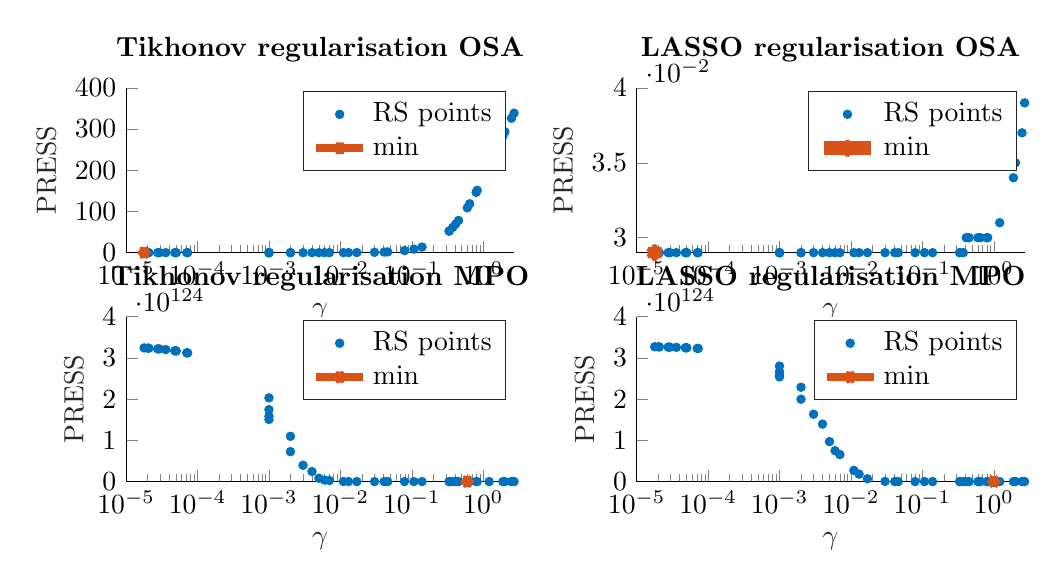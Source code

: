 % This file was created by matlab2tikz.
%
\definecolor{mycolor1}{rgb}{0.0,0.447,0.741}%
\definecolor{mycolor2}{rgb}{0.85,0.325,0.098}%
%
\begin{tikzpicture}

\begin{axis}[%
width=4.927cm,
height=2.093cm,
at={(0cm,2.907cm)},
scale only axis,
xmode=log,
xmin=1e-05,
xmax=2.697,
xminorticks=true,
xlabel style={font=\color{white!15!black}},
xlabel={$\gamma$},
ymin=0,
ymax=400,
ylabel style={font=\color{white!15!black}},
ylabel={PRESS},
axis background/.style={fill=white},
title style={font=\bfseries},
title={Tikhonov regularisation OSA},
axis x line*=bottom,
axis y line*=left,
legend style={legend cell align=left, align=left, draw=white!15!black}
]
\addplot[only marks, mark=*, mark options={}, mark size=1.5pt, color=mycolor1, fill=mycolor1] table[row sep=crcr]{%
x	y\\
0.822	151.464\\
0.046	1.885\\
2.765e-05	0.029\\
0.079	5.013\\
0.0	0.029\\
5.032e-05	0.029\\
1.21	210.902\\
2.084e-05	0.029\\
0.005	0.056\\
0.411	69.484\\
2.019e-05	0.029\\
0.0	0.029\\
0.333	52.421\\
0.041	1.554\\
2.011	293.519\\
0.0	0.029\\
0.007	0.076\\
0.011	0.141\\
7.069e-05	0.029\\
0.002	0.034\\
0.017	0.295\\
0.006	0.069\\
0.001	0.03\\
0.139	13.608\\
0.03	0.848\\
0.0	0.029\\
0.795	146.59\\
1.789e-05	0.029\\
0.107	8.624\\
7.278e-05	0.029\\
0.001	0.03\\
0.001	0.03\\
2.926e-05	0.029\\
0.013	0.18\\
0.598	108.969\\
4.803e-05	0.029\\
0.001	0.03\\
3.597e-05	0.029\\
0.004	0.043\\
2.697	338.607\\
1.882	282.846\\
0.334	52.696\\
0.451	78.225\\
0.0	0.029\\
0.002	0.032\\
0.003	0.038\\
0.646	118.731\\
4.954e-05	0.029\\
0.374	61.326\\
2.481	326.126\\
};
\addlegendentry{RS points}

\addplot [color=mycolor2, line width=3.0pt, draw=none, mark=asterisk, mark options={solid, mycolor2}]
  table[row sep=crcr]{%
1.789e-05	0.029\\
};
\addlegendentry{min}

\end{axis}

\begin{axis}[%
width=4.927cm,
height=2.093cm,
at={(0cm,0cm)},
scale only axis,
xmode=log,
xmin=1e-05,
xmax=2.697,
xminorticks=true,
xlabel style={font=\color{white!15!black}},
xlabel={$\gamma$},
ymin=0,
ymax=4e+124,
ylabel style={font=\color{white!15!black}},
ylabel={PRESS},
axis background/.style={fill=white},
title style={font=\bfseries},
title={Tikhonov regularisation MPO},
axis x line*=bottom,
axis y line*=left,
legend style={legend cell align=left, align=left, draw=white!15!black}
]
\addplot[only marks, mark=*, mark options={}, mark size=1.5pt, color=mycolor1, fill=mycolor1] table[row sep=crcr]{%
x	y\\
0.822	57.853\\
0.046	5.56e+110\\
2.765e-05	3.222e+124\\
0.079	2.152e+101\\
0.0	2.772e+124\\
5.032e-05	3.171e+124\\
1.21	57.894\\
2.084e-05	3.238e+124\\
0.005	8.13e+122\\
0.411	3.538e+16\\
2.019e-05	3.239e+124\\
0.0	2.603e+124\\
0.333	1.002e+35\\
0.041	1.21e+112\\
2.011	57.933\\
0.0	3.055e+124\\
0.007	2.469e+122\\
0.011	1.746e+121\\
7.069e-05	3.126e+124\\
0.002	7.271e+123\\
0.017	2.706e+119\\
0.006	3.727e+122\\
0.001	2.032e+124\\
0.139	2.598e+84\\
0.03	3.101e+115\\
0.0	2.741e+124\\
0.795	57.849\\
1.789e-05	3.244e+124\\
0.107	2.447e+93\\
7.278e-05	3.122e+124\\
0.001	1.507e+124\\
0.001	1.586e+124\\
2.926e-05	3.219e+124\\
0.013	5.101e+120\\
0.598	57.812\\
4.803e-05	3.176e+124\\
0.001	1.745e+124\\
3.597e-05	3.203e+124\\
0.004	2.443e+123\\
2.697	57.949\\
1.882	57.929\\
0.334	4.999e+34\\
0.451	324827.695\\
0.0	2.362e+124\\
0.002	1.099e+124\\
0.003	3.954e+123\\
0.646	57.822\\
4.954e-05	3.173e+124\\
0.374	2.194e+25\\
2.481	57.945\\
};
\addlegendentry{RS points}

\addplot [color=mycolor2, line width=3.0pt, draw=none, mark=asterisk, mark options={solid, mycolor2}]
  table[row sep=crcr]{%
0.598	57.812\\
};
\addlegendentry{min}

\end{axis}

\begin{axis}[%
width=4.927cm,
height=2.093cm,
at={(6.484cm,2.907cm)},
scale only axis,
xmode=log,
xmin=1e-05,
xmax=2.697,
xminorticks=true,
xlabel style={font=\color{white!15!black}},
xlabel={$\gamma$},
ymin=0.029,
ymax=0.04,
ylabel style={font=\color{white!15!black}},
ylabel={PRESS},
axis background/.style={fill=white},
title style={font=\bfseries},
title={LASSO regularisation OSA},
axis x line*=bottom,
axis y line*=left,
legend style={legend cell align=left, align=left, draw=white!15!black}
]
\addplot[only marks, mark=*, mark options={}, mark size=1.5pt, color=mycolor1, fill=mycolor1] table[row sep=crcr]{%
x	y\\
0.822	0.03\\
0.046	0.029\\
2.765e-05	0.029\\
0.079	0.029\\
0.0	0.029\\
5.032e-05	0.029\\
1.21	0.031\\
2.084e-05	0.029\\
0.005	0.029\\
0.411	0.03\\
2.019e-05	0.029\\
0.0	0.029\\
0.333	0.029\\
0.041	0.029\\
2.011	0.035\\
0.0	0.029\\
0.007	0.029\\
0.011	0.029\\
7.069e-05	0.029\\
0.002	0.029\\
0.017	0.029\\
0.006	0.029\\
0.001	0.029\\
0.139	0.029\\
0.03	0.029\\
0.0	0.029\\
0.795	0.03\\
1.789e-05	0.029\\
0.107	0.029\\
7.278e-05	0.029\\
0.001	0.029\\
0.001	0.029\\
2.926e-05	0.029\\
0.013	0.029\\
0.598	0.03\\
4.803e-05	0.029\\
0.001	0.029\\
3.597e-05	0.029\\
0.004	0.029\\
2.697	0.039\\
1.882	0.034\\
0.334	0.029\\
0.451	0.03\\
0.0	0.029\\
0.002	0.029\\
0.003	0.029\\
0.646	0.03\\
4.954e-05	0.029\\
0.374	0.029\\
2.481	0.037\\
};
\addlegendentry{RS points}

\addplot [color=mycolor2, line width=5.0pt, draw=none, mark=asterisk, mark options={solid, mycolor2}]
  table[row sep=crcr]{%
1.789e-05	0.029\\
};
\addlegendentry{min}

\end{axis}

\begin{axis}[%
width=4.927cm,
height=2.093cm,
at={(6.484cm,0cm)},
scale only axis,
xmode=log,
xmin=1e-05,
xmax=2.697,
xminorticks=true,
xlabel style={font=\color{white!15!black}},
xlabel={$\gamma$},
ymin=0,
ymax=4e+124,
ylabel style={font=\color{white!15!black}},
ylabel={PRESS},
axis background/.style={fill=white},
title style={font=\bfseries},
title={LASSO regularisation MPO},
axis x line*=bottom,
axis y line*=left,
legend style={legend cell align=left, align=left, draw=white!15!black}
]
\addplot[only marks, mark=*, mark options={}, mark size=1.5pt, color=mycolor1, fill=mycolor1] table[row sep=crcr]{%
x	y\\
0.822	1.732e+52\\
0.046	8.096e+119\\
2.765e-05	3.264e+124\\
0.079	4.695e+116\\
0.0	3.107e+124\\
5.032e-05	3.247e+124\\
1.21	1.406e+49\\
2.084e-05	3.27e+124\\
0.005	9.699e+123\\
0.411	1.67e+84\\
2.019e-05	3.27e+124\\
0.0	3.043e+124\\
0.333	5.322e+91\\
0.041	2.304e+120\\
2.011	4.095e+43\\
0.0	3.208e+124\\
0.007	6.54e+123\\
0.011	2.719e+123\\
7.069e-05	3.232e+124\\
0.002	1.999e+124\\
0.017	6.804e+122\\
0.006	7.495e+123\\
0.001	2.805e+124\\
0.139	4.724e+110\\
0.03	3.262e+121\\
0.0	3.095e+124\\
0.795	2.886e+52\\
1.789e-05	3.272e+124\\
0.107	7.663e+113\\
7.278e-05	3.231e+124\\
0.001	2.541e+124\\
0.001	2.585e+124\\
2.926e-05	3.263e+124\\
0.013	1.807e+123\\
0.598	4.723e+66\\
4.803e-05	3.249e+124\\
0.001	2.667e+124\\
3.597e-05	3.258e+124\\
0.004	1.395e+124\\
2.697	7.195e+38\\
1.882	3.166e+44\\
0.334	4.017e+91\\
0.451	2.467e+80\\
0.0	2.947e+124\\
0.002	2.291e+124\\
0.003	1.635e+124\\
0.646	1.489e+62\\
4.954e-05	3.248e+124\\
0.374	6.278e+87\\
2.481	2.356e+40\\
};
\addlegendentry{RS points}

\addplot [color=mycolor2, line width=3.0pt, draw=none, mark=asterisk, mark options={solid, mycolor2}]
  table[row sep=crcr]{%
1	7.195e+38\\
};
\addlegendentry{min}

\end{axis}
\end{tikzpicture}%